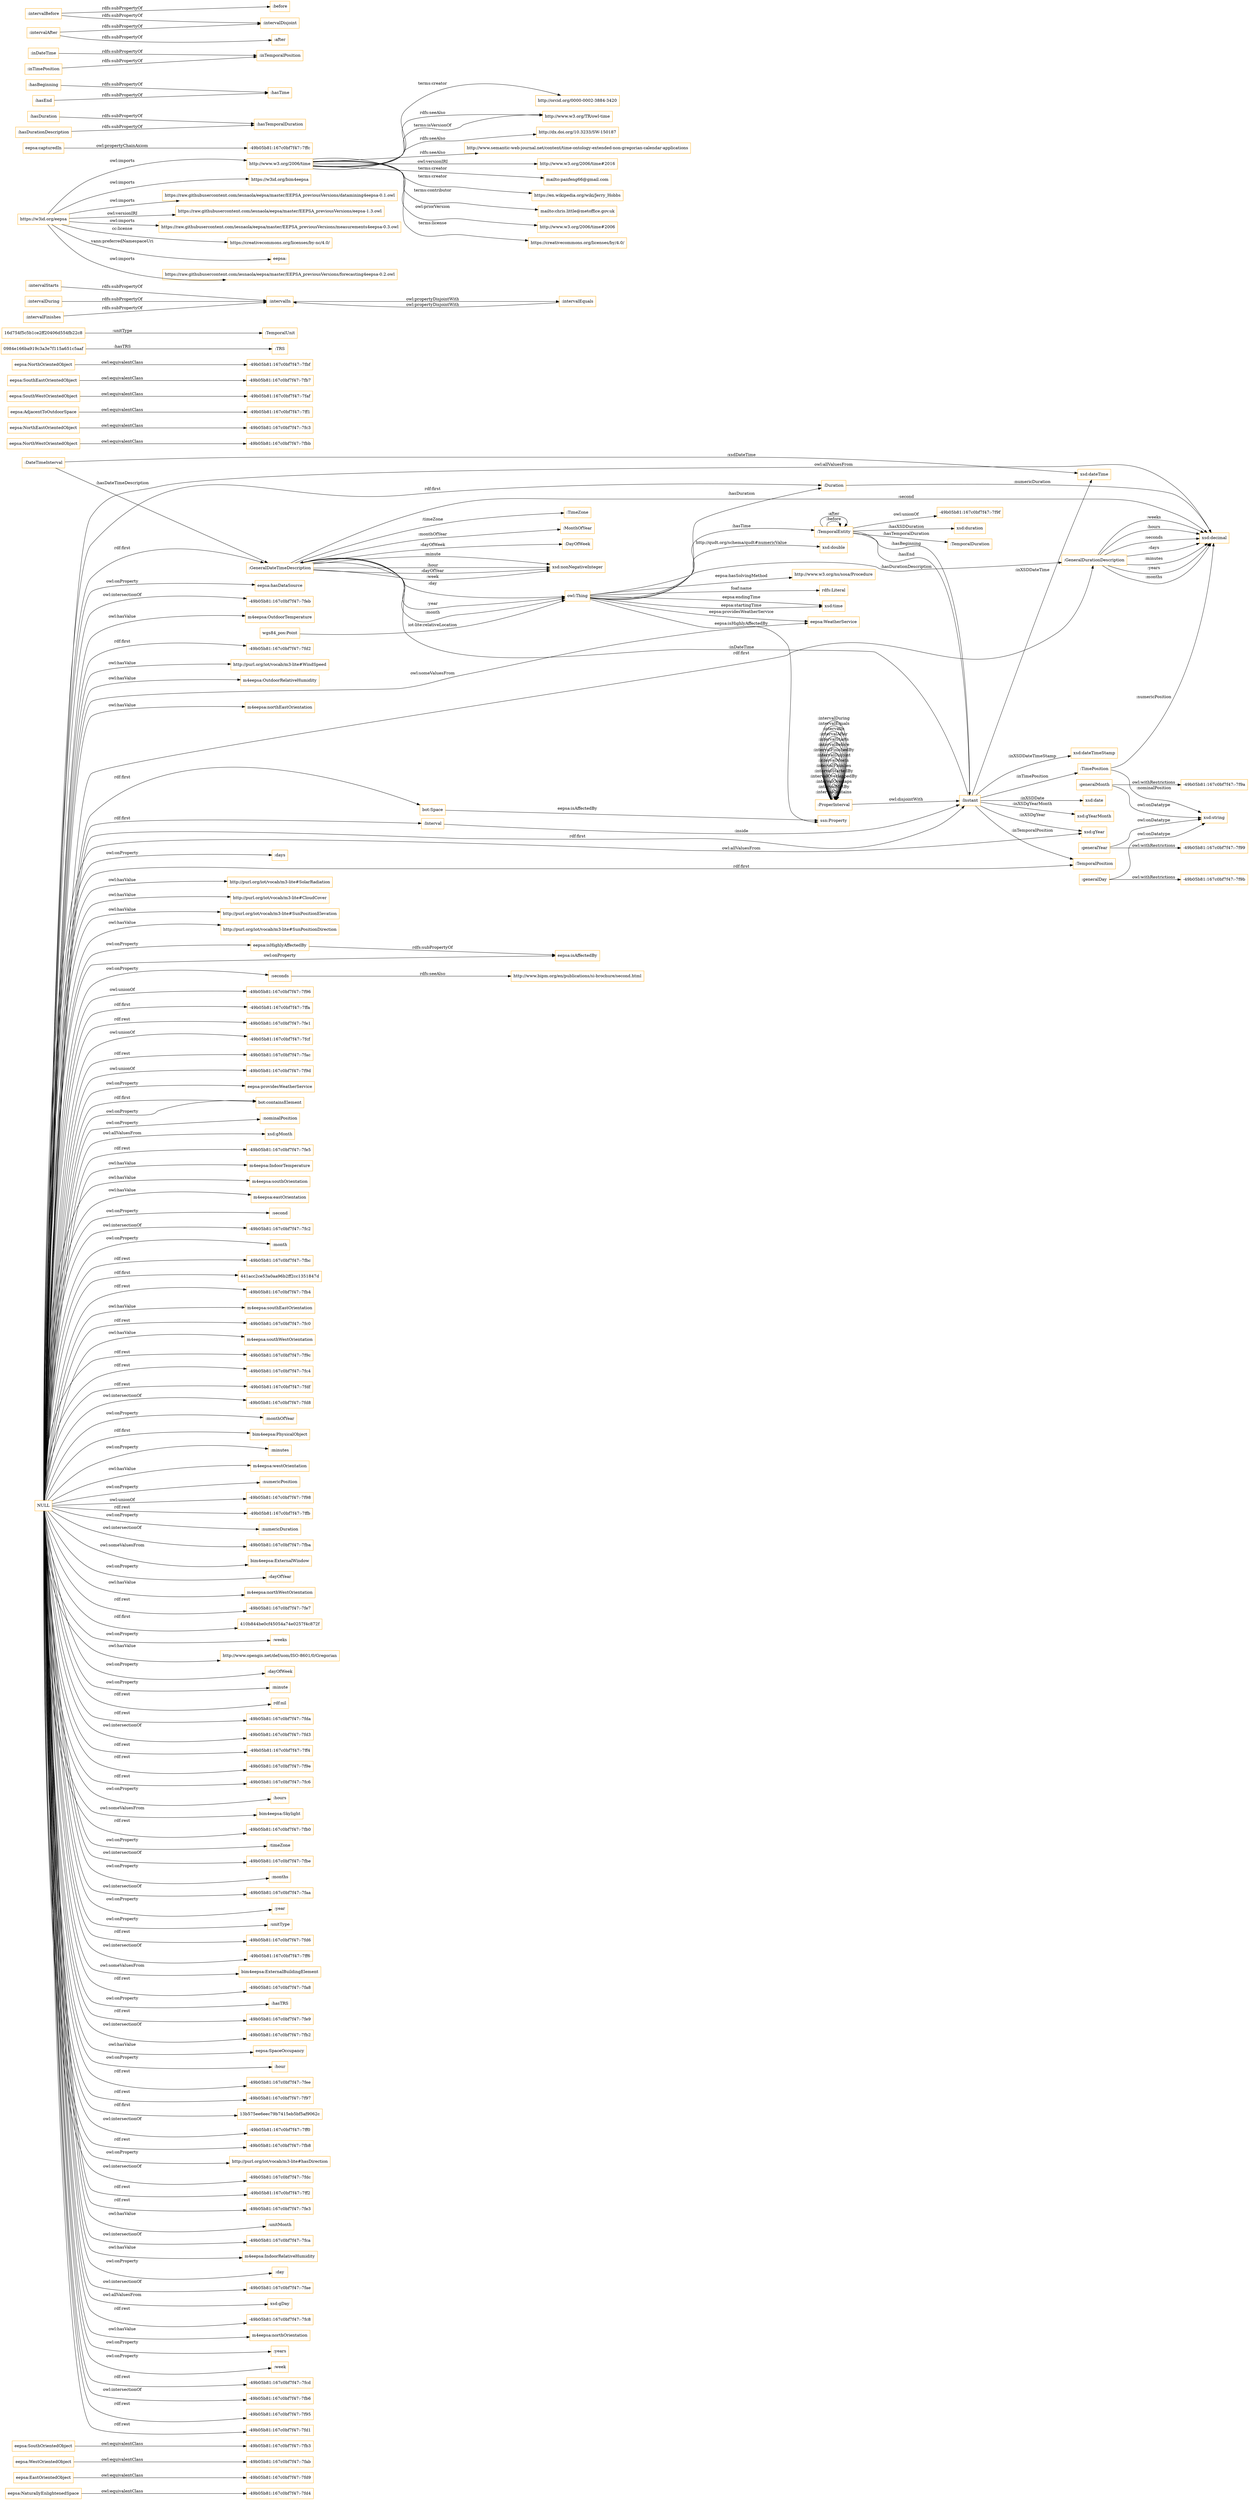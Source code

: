 digraph ar2dtool_diagram { 
rankdir=LR;
size="1501"
node [shape = rectangle, color="orange"]; "-49b05b81:167c0bf7f47:-7fd4" "-49b05b81:167c0bf7f47:-7fd9" "-49b05b81:167c0bf7f47:-7fab" "-49b05b81:167c0bf7f47:-7fb3" "m4eepsa:OutdoorTemperature" "eepsa:NorthWestOrientedObject" "-49b05b81:167c0bf7f47:-7fd2" "eepsa:SouthOrientedObject" "eepsa:NorthEastOrientedObject" "http://purl.org/iot/vocab/m3-lite#WindSpeed" "m4eepsa:OutdoorRelativeHumidity" "eepsa:WeatherService" "eepsa:AdjacentToOutdoorSpace" "eepsa:EastOrientedObject" "bot:Space" "http://purl.org/iot/vocab/m3-lite#SolarRadiation" "-49b05b81:167c0bf7f47:-7faf" "-49b05b81:167c0bf7f47:-7fb7" "eepsa:WestOrientedObject" "http://purl.org/iot/vocab/m3-lite#CloudCover" "-49b05b81:167c0bf7f47:-7ff1" "-49b05b81:167c0bf7f47:-7fbb" "eepsa:NorthOrientedObject" "http://purl.org/iot/vocab/m3-lite#SunPositionElevation" "http://purl.org/iot/vocab/m3-lite#SunPositionDirection" "eepsa:NaturallyEnlightenedSpace" "-49b05b81:167c0bf7f47:-7fc3" "eepsa:SouthWestOrientedObject" "eepsa:SouthEastOrientedObject" "-49b05b81:167c0bf7f47:-7fbf" ":TimeZone" ":GeneralDateTimeDescription" ":DateTimeInterval" "0984e166ba919c3a3e7f115a651c5aaf" ":TRS" ":TemporalDuration" ":Duration" ":GeneralDurationDescription" ":ProperInterval" ":TimePosition" ":TemporalPosition" ":Interval" ":TemporalEntity" ":MonthOfYear" "16d754f5c5b1ce2ff20406d554fb22c8" ":TemporalUnit" ":Instant" ":DayOfWeek" ; /*classes style*/
	":intervalIn" -> ":intervalEquals" [ label = "owl:propertyDisjointWith" ];
	"http://www.w3.org/2006/time" -> "http://orcid.org/0000-0002-3884-3420" [ label = "terms:creator" ];
	"http://www.w3.org/2006/time" -> "http://www.w3.org/TR/owl-time" [ label = "rdfs:seeAlso" ];
	"http://www.w3.org/2006/time" -> "http://dx.doi.org/10.3233/SW-150187" [ label = "rdfs:seeAlso" ];
	"http://www.w3.org/2006/time" -> "http://www.semantic-web-journal.net/content/time-ontology-extended-non-gregorian-calendar-applications" [ label = "rdfs:seeAlso" ];
	"http://www.w3.org/2006/time" -> "http://www.w3.org/TR/owl-time" [ label = "terms:isVersionOf" ];
	"http://www.w3.org/2006/time" -> "http://www.w3.org/2006/time#2016" [ label = "owl:versionIRI" ];
	"http://www.w3.org/2006/time" -> "mailto:panfeng66@gmail.com" [ label = "terms:creator" ];
	"http://www.w3.org/2006/time" -> "https://en.wikipedia.org/wiki/Jerry_Hobbs" [ label = "terms:creator" ];
	"http://www.w3.org/2006/time" -> "mailto:chris.little@metoffice.gov.uk" [ label = "terms:contributor" ];
	"http://www.w3.org/2006/time" -> "http://www.w3.org/2006/time#2006" [ label = "owl:priorVersion" ];
	"http://www.w3.org/2006/time" -> "https://creativecommons.org/licenses/by/4.0/" [ label = "terms:license" ];
	":generalMonth" -> "-49b05b81:167c0bf7f47:-7f9a" [ label = "owl:withRestrictions" ];
	":generalMonth" -> "xsd:string" [ label = "owl:onDatatype" ];
	":intervalStarts" -> ":intervalIn" [ label = "rdfs:subPropertyOf" ];
	"eepsa:NaturallyEnlightenedSpace" -> "-49b05b81:167c0bf7f47:-7fd4" [ label = "owl:equivalentClass" ];
	"eepsa:isHighlyAffectedBy" -> "eepsa:isAffectedBy" [ label = "rdfs:subPropertyOf" ];
	"eepsa:capturedIn" -> "-49b05b81:167c0bf7f47:-7ffc" [ label = "owl:propertyChainAxiom" ];
	":hasDuration" -> ":hasTemporalDuration" [ label = "rdfs:subPropertyOf" ];
	"eepsa:NorthEastOrientedObject" -> "-49b05b81:167c0bf7f47:-7fc3" [ label = "owl:equivalentClass" ];
	":ProperInterval" -> ":Instant" [ label = "owl:disjointWith" ];
	":hasBeginning" -> ":hasTime" [ label = "rdfs:subPropertyOf" ];
	"eepsa:SouthOrientedObject" -> "-49b05b81:167c0bf7f47:-7fb3" [ label = "owl:equivalentClass" ];
	":intervalEquals" -> ":intervalIn" [ label = "owl:propertyDisjointWith" ];
	":seconds" -> "http://www.bipm.org/en/publications/si-brochure/second.html" [ label = "rdfs:seeAlso" ];
	"eepsa:NorthOrientedObject" -> "-49b05b81:167c0bf7f47:-7fbf" [ label = "owl:equivalentClass" ];
	"eepsa:EastOrientedObject" -> "-49b05b81:167c0bf7f47:-7fd9" [ label = "owl:equivalentClass" ];
	":intervalDuring" -> ":intervalIn" [ label = "rdfs:subPropertyOf" ];
	"eepsa:AdjacentToOutdoorSpace" -> "-49b05b81:167c0bf7f47:-7ff1" [ label = "owl:equivalentClass" ];
	"eepsa:NorthWestOrientedObject" -> "-49b05b81:167c0bf7f47:-7fbb" [ label = "owl:equivalentClass" ];
	":inDateTime" -> ":inTemporalPosition" [ label = "rdfs:subPropertyOf" ];
	":intervalFinishes" -> ":intervalIn" [ label = "rdfs:subPropertyOf" ];
	"NULL" -> "-49b05b81:167c0bf7f47:-7f96" [ label = "owl:unionOf" ];
	"NULL" -> "-49b05b81:167c0bf7f47:-7ffa" [ label = "rdf:first" ];
	"NULL" -> "-49b05b81:167c0bf7f47:-7fe1" [ label = "rdf:rest" ];
	"NULL" -> "-49b05b81:167c0bf7f47:-7fcf" [ label = "owl:unionOf" ];
	"NULL" -> "-49b05b81:167c0bf7f47:-7fac" [ label = "rdf:rest" ];
	"NULL" -> "-49b05b81:167c0bf7f47:-7f9d" [ label = "owl:unionOf" ];
	"NULL" -> "eepsa:providesWeatherService" [ label = "owl:onProperty" ];
	"NULL" -> "bot:containsElement" [ label = "rdf:first" ];
	"NULL" -> ":nominalPosition" [ label = "owl:onProperty" ];
	"NULL" -> "xsd:gMonth" [ label = "owl:allValuesFrom" ];
	"NULL" -> "-49b05b81:167c0bf7f47:-7fe5" [ label = "rdf:rest" ];
	"NULL" -> "m4eepsa:IndoorTemperature" [ label = "owl:hasValue" ];
	"NULL" -> "m4eepsa:southOrientation" [ label = "owl:hasValue" ];
	"NULL" -> "http://purl.org/iot/vocab/m3-lite#SunPositionElevation" [ label = "owl:hasValue" ];
	"NULL" -> "m4eepsa:eastOrientation" [ label = "owl:hasValue" ];
	"NULL" -> ":second" [ label = "owl:onProperty" ];
	"NULL" -> "-49b05b81:167c0bf7f47:-7fc2" [ label = "owl:intersectionOf" ];
	"NULL" -> ":month" [ label = "owl:onProperty" ];
	"NULL" -> "-49b05b81:167c0bf7f47:-7fbc" [ label = "rdf:rest" ];
	"NULL" -> "441acc2ce53a0aa96b2ff2cc1351847d" [ label = "rdf:first" ];
	"NULL" -> "-49b05b81:167c0bf7f47:-7fb4" [ label = "rdf:rest" ];
	"NULL" -> "http://purl.org/iot/vocab/m3-lite#SunPositionDirection" [ label = "owl:hasValue" ];
	"NULL" -> "m4eepsa:southEastOrientation" [ label = "owl:hasValue" ];
	"NULL" -> "-49b05b81:167c0bf7f47:-7fc0" [ label = "rdf:rest" ];
	"NULL" -> "bot:Space" [ label = "rdf:first" ];
	"NULL" -> ":GeneralDurationDescription" [ label = "rdf:first" ];
	"NULL" -> ":GeneralDateTimeDescription" [ label = "rdf:first" ];
	"NULL" -> "m4eepsa:southWestOrientation" [ label = "owl:hasValue" ];
	"NULL" -> "-49b05b81:167c0bf7f47:-7f9c" [ label = "rdf:rest" ];
	"NULL" -> "-49b05b81:167c0bf7f47:-7fc4" [ label = "rdf:rest" ];
	"NULL" -> "-49b05b81:167c0bf7f47:-7fdf" [ label = "rdf:rest" ];
	"NULL" -> "-49b05b81:167c0bf7f47:-7fd8" [ label = "owl:intersectionOf" ];
	"NULL" -> ":monthOfYear" [ label = "owl:onProperty" ];
	"NULL" -> "bim4eepsa:PhysicalObject" [ label = "rdf:first" ];
	"NULL" -> ":minutes" [ label = "owl:onProperty" ];
	"NULL" -> "m4eepsa:westOrientation" [ label = "owl:hasValue" ];
	"NULL" -> ":numericPosition" [ label = "owl:onProperty" ];
	"NULL" -> "-49b05b81:167c0bf7f47:-7f98" [ label = "owl:unionOf" ];
	"NULL" -> "-49b05b81:167c0bf7f47:-7ffb" [ label = "rdf:rest" ];
	"NULL" -> ":numericDuration" [ label = "owl:onProperty" ];
	"NULL" -> "-49b05b81:167c0bf7f47:-7fba" [ label = "owl:intersectionOf" ];
	"NULL" -> "bim4eepsa:ExternalWindow" [ label = "owl:someValuesFrom" ];
	"NULL" -> ":dayOfYear" [ label = "owl:onProperty" ];
	"NULL" -> "m4eepsa:northWestOrientation" [ label = "owl:hasValue" ];
	"NULL" -> "-49b05b81:167c0bf7f47:-7fe7" [ label = "rdf:rest" ];
	"NULL" -> "410b844be0cf45054a74e0257f4c872f" [ label = "rdf:first" ];
	"NULL" -> ":weeks" [ label = "owl:onProperty" ];
	"NULL" -> "http://www.opengis.net/def/uom/ISO-8601/0/Gregorian" [ label = "owl:hasValue" ];
	"NULL" -> "m4eepsa:OutdoorTemperature" [ label = "owl:hasValue" ];
	"NULL" -> ":TemporalPosition" [ label = "rdf:first" ];
	"NULL" -> ":dayOfWeek" [ label = "owl:onProperty" ];
	"NULL" -> ":minute" [ label = "owl:onProperty" ];
	"NULL" -> "rdf:nil" [ label = "rdf:rest" ];
	"NULL" -> "-49b05b81:167c0bf7f47:-7fda" [ label = "rdf:rest" ];
	"NULL" -> "-49b05b81:167c0bf7f47:-7fd3" [ label = "owl:intersectionOf" ];
	"NULL" -> "bot:containsElement" [ label = "owl:onProperty" ];
	"NULL" -> "-49b05b81:167c0bf7f47:-7ff4" [ label = "rdf:rest" ];
	"NULL" -> "-49b05b81:167c0bf7f47:-7f9e" [ label = "rdf:rest" ];
	"NULL" -> "-49b05b81:167c0bf7f47:-7fc6" [ label = "rdf:rest" ];
	"NULL" -> ":hours" [ label = "owl:onProperty" ];
	"NULL" -> "bim4eepsa:Skylight" [ label = "owl:someValuesFrom" ];
	"NULL" -> "-49b05b81:167c0bf7f47:-7fb0" [ label = "rdf:rest" ];
	"NULL" -> ":timeZone" [ label = "owl:onProperty" ];
	"NULL" -> "-49b05b81:167c0bf7f47:-7fbe" [ label = "owl:intersectionOf" ];
	"NULL" -> ":months" [ label = "owl:onProperty" ];
	"NULL" -> "eepsa:isAffectedBy" [ label = "owl:onProperty" ];
	"NULL" -> "-49b05b81:167c0bf7f47:-7faa" [ label = "owl:intersectionOf" ];
	"NULL" -> ":year" [ label = "owl:onProperty" ];
	"NULL" -> ":unitType" [ label = "owl:onProperty" ];
	"NULL" -> ":Duration" [ label = "rdf:first" ];
	"NULL" -> "-49b05b81:167c0bf7f47:-7fd6" [ label = "rdf:rest" ];
	"NULL" -> ":seconds" [ label = "owl:onProperty" ];
	"NULL" -> "-49b05b81:167c0bf7f47:-7ff6" [ label = "owl:intersectionOf" ];
	"NULL" -> "bim4eepsa:ExternalBuildingElement" [ label = "owl:someValuesFrom" ];
	"NULL" -> "-49b05b81:167c0bf7f47:-7fa8" [ label = "rdf:rest" ];
	"NULL" -> "http://purl.org/iot/vocab/m3-lite#WindSpeed" [ label = "owl:hasValue" ];
	"NULL" -> ":hasTRS" [ label = "owl:onProperty" ];
	"NULL" -> "-49b05b81:167c0bf7f47:-7fe9" [ label = "rdf:rest" ];
	"NULL" -> "-49b05b81:167c0bf7f47:-7fb2" [ label = "owl:intersectionOf" ];
	"NULL" -> "eepsa:SpaceOccupancy" [ label = "owl:hasValue" ];
	"NULL" -> "-49b05b81:167c0bf7f47:-7fd2" [ label = "rdf:first" ];
	"NULL" -> ":hour" [ label = "owl:onProperty" ];
	"NULL" -> "-49b05b81:167c0bf7f47:-7fee" [ label = "rdf:rest" ];
	"NULL" -> "-49b05b81:167c0bf7f47:-7f97" [ label = "rdf:rest" ];
	"NULL" -> "13b575ee6eec79b7415eb5bf5af9062c" [ label = "rdf:first" ];
	"NULL" -> "http://purl.org/iot/vocab/m3-lite#CloudCover" [ label = "owl:hasValue" ];
	"NULL" -> "-49b05b81:167c0bf7f47:-7ff0" [ label = "owl:intersectionOf" ];
	"NULL" -> "-49b05b81:167c0bf7f47:-7fb8" [ label = "rdf:rest" ];
	"NULL" -> "http://purl.org/iot/vocab/m3-lite#hasDirection" [ label = "owl:onProperty" ];
	"NULL" -> "-49b05b81:167c0bf7f47:-7fdc" [ label = "owl:intersectionOf" ];
	"NULL" -> "eepsa:WeatherService" [ label = "owl:someValuesFrom" ];
	"NULL" -> "-49b05b81:167c0bf7f47:-7ff2" [ label = "rdf:rest" ];
	"NULL" -> "-49b05b81:167c0bf7f47:-7fe3" [ label = "rdf:rest" ];
	"NULL" -> ":unitMonth" [ label = "owl:hasValue" ];
	"NULL" -> "-49b05b81:167c0bf7f47:-7fca" [ label = "owl:intersectionOf" ];
	"NULL" -> "xsd:gYear" [ label = "owl:allValuesFrom" ];
	"NULL" -> "m4eepsa:IndoorRelativeHumidity" [ label = "owl:hasValue" ];
	"NULL" -> ":day" [ label = "owl:onProperty" ];
	"NULL" -> "-49b05b81:167c0bf7f47:-7fae" [ label = "owl:intersectionOf" ];
	"NULL" -> "xsd:gDay" [ label = "owl:allValuesFrom" ];
	"NULL" -> "-49b05b81:167c0bf7f47:-7fc8" [ label = "rdf:rest" ];
	"NULL" -> "http://purl.org/iot/vocab/m3-lite#SolarRadiation" [ label = "owl:hasValue" ];
	"NULL" -> "eepsa:isHighlyAffectedBy" [ label = "owl:onProperty" ];
	"NULL" -> ":Interval" [ label = "rdf:first" ];
	"NULL" -> "m4eepsa:northOrientation" [ label = "owl:hasValue" ];
	"NULL" -> ":years" [ label = "owl:onProperty" ];
	"NULL" -> ":Instant" [ label = "rdf:first" ];
	"NULL" -> ":week" [ label = "owl:onProperty" ];
	"NULL" -> "xsd:decimal" [ label = "owl:allValuesFrom" ];
	"NULL" -> "-49b05b81:167c0bf7f47:-7fcd" [ label = "rdf:rest" ];
	"NULL" -> "-49b05b81:167c0bf7f47:-7fb6" [ label = "owl:intersectionOf" ];
	"NULL" -> "-49b05b81:167c0bf7f47:-7f95" [ label = "rdf:rest" ];
	"NULL" -> "m4eepsa:OutdoorRelativeHumidity" [ label = "owl:hasValue" ];
	"NULL" -> "-49b05b81:167c0bf7f47:-7fd1" [ label = "rdf:rest" ];
	"NULL" -> "eepsa:hasDataSource" [ label = "owl:onProperty" ];
	"NULL" -> "-49b05b81:167c0bf7f47:-7feb" [ label = "owl:intersectionOf" ];
	"NULL" -> "m4eepsa:northEastOrientation" [ label = "owl:hasValue" ];
	"NULL" -> ":days" [ label = "owl:onProperty" ];
	":intervalBefore" -> ":intervalDisjoint" [ label = "rdfs:subPropertyOf" ];
	":intervalBefore" -> ":before" [ label = "rdfs:subPropertyOf" ];
	":TemporalEntity" -> "-49b05b81:167c0bf7f47:-7f9f" [ label = "owl:unionOf" ];
	":intervalAfter" -> ":intervalDisjoint" [ label = "rdfs:subPropertyOf" ];
	":intervalAfter" -> ":after" [ label = "rdfs:subPropertyOf" ];
	"eepsa:WestOrientedObject" -> "-49b05b81:167c0bf7f47:-7fab" [ label = "owl:equivalentClass" ];
	"eepsa:SouthEastOrientedObject" -> "-49b05b81:167c0bf7f47:-7fb7" [ label = "owl:equivalentClass" ];
	":hasEnd" -> ":hasTime" [ label = "rdfs:subPropertyOf" ];
	":inTimePosition" -> ":inTemporalPosition" [ label = "rdfs:subPropertyOf" ];
	"https://w3id.org/eepsa" -> "https://w3id.org/bim4eepsa" [ label = "owl:imports" ];
	"https://w3id.org/eepsa" -> "https://raw.githubusercontent.com/iesnaola/eepsa/master/EEPSA_previousVersions/datamining4eepsa-0.1.owl" [ label = "owl:imports" ];
	"https://w3id.org/eepsa" -> "https://raw.githubusercontent.com/iesnaola/eepsa/master/EEPSA_previousVersions/eepsa-1.3.owl" [ label = "owl:versionIRI" ];
	"https://w3id.org/eepsa" -> "https://raw.githubusercontent.com/iesnaola/eepsa/master/EEPSA_previousVersions/measurements4eepsa-0.3.owl" [ label = "owl:imports" ];
	"https://w3id.org/eepsa" -> "https://creativecommons.org/licenses/by-nc/4.0/" [ label = "cc:license" ];
	"https://w3id.org/eepsa" -> "http://www.w3.org/2006/time" [ label = "owl:imports" ];
	"https://w3id.org/eepsa" -> "eepsa:" [ label = "vann:preferredNamespaceUri" ];
	"https://w3id.org/eepsa" -> "https://raw.githubusercontent.com/iesnaola/eepsa/master/EEPSA_previousVersions/forecasting4eepsa-0.2.owl" [ label = "owl:imports" ];
	":generalDay" -> "-49b05b81:167c0bf7f47:-7f9b" [ label = "owl:withRestrictions" ];
	":generalDay" -> "xsd:string" [ label = "owl:onDatatype" ];
	"eepsa:SouthWestOrientedObject" -> "-49b05b81:167c0bf7f47:-7faf" [ label = "owl:equivalentClass" ];
	":generalYear" -> "-49b05b81:167c0bf7f47:-7f99" [ label = "owl:withRestrictions" ];
	":generalYear" -> "xsd:string" [ label = "owl:onDatatype" ];
	":hasDurationDescription" -> ":hasTemporalDuration" [ label = "rdfs:subPropertyOf" ];
	"owl:Thing" -> "rdfs:Literal" [ label = "foaf:name" ];
	":TimePosition" -> "xsd:string" [ label = ":nominalPosition" ];
	":GeneralDateTimeDescription" -> ":DayOfWeek" [ label = ":dayOfWeek" ];
	":TemporalEntity" -> ":Instant" [ label = ":hasEnd" ];
	":Instant" -> "xsd:gYear" [ label = ":inXSDgYear" ];
	":ProperInterval" -> ":ProperInterval" [ label = ":intervalContains" ];
	":TemporalEntity" -> ":Instant" [ label = ":hasBeginning" ];
	":GeneralDurationDescription" -> "xsd:decimal" [ label = ":hours" ];
	"16d754f5c5b1ce2ff20406d554fb22c8" -> ":TemporalUnit" [ label = ":unitType" ];
	":GeneralDateTimeDescription" -> "owl:Thing" [ label = ":year" ];
	"owl:Thing" -> "ssn:Property" [ label = "eepsa:isHighlyAffectedBy" ];
	":ProperInterval" -> ":ProperInterval" [ label = ":intervalMetBy" ];
	":Instant" -> "xsd:dateTimeStamp" [ label = ":inXSDDateTimeStamp" ];
	"owl:Thing" -> "xsd:time" [ label = "eepsa:startingTime" ];
	"owl:Thing" -> ":GeneralDurationDescription" [ label = ":hasDurationDescription" ];
	":ProperInterval" -> ":ProperInterval" [ label = ":intervalOverlaps" ];
	":GeneralDurationDescription" -> "xsd:decimal" [ label = ":seconds" ];
	":Instant" -> "xsd:date" [ label = ":inXSDDate" ];
	":DateTimeInterval" -> "xsd:dateTime" [ label = ":xsdDateTime" ];
	":ProperInterval" -> ":ProperInterval" [ label = ":intervalOverlappedBy" ];
	":GeneralDateTimeDescription" -> ":TimeZone" [ label = ":timeZone" ];
	":Instant" -> ":TemporalPosition" [ label = ":inTemporalPosition" ];
	":GeneralDurationDescription" -> "xsd:decimal" [ label = ":days" ];
	"owl:Thing" -> ":TemporalEntity" [ label = ":hasTime" ];
	":ProperInterval" -> ":ProperInterval" [ label = ":intervalStartedBy" ];
	":Instant" -> "xsd:dateTime" [ label = ":inXSDDateTime" ];
	":Instant" -> "xsd:gYearMonth" [ label = ":inXSDgYearMonth" ];
	":Instant" -> ":GeneralDateTimeDescription" [ label = ":inDateTime" ];
	"bot:Space" -> "ssn:Property" [ label = "eepsa:isAffectedBy" ];
	":TemporalEntity" -> "xsd:duration" [ label = ":hasXSDDuration" ];
	"owl:Thing" -> "eepsa:WeatherService" [ label = "eepsa:providesWeatherService" ];
	":GeneralDateTimeDescription" -> "xsd:nonNegativeInteger" [ label = ":minute" ];
	":GeneralDurationDescription" -> "xsd:decimal" [ label = ":minutes" ];
	":GeneralDateTimeDescription" -> "xsd:nonNegativeInteger" [ label = ":hour" ];
	":ProperInterval" -> ":ProperInterval" [ label = ":intervalFinishes" ];
	":Instant" -> ":TimePosition" [ label = ":inTimePosition" ];
	":GeneralDurationDescription" -> "xsd:decimal" [ label = ":years" ];
	":ProperInterval" -> ":ProperInterval" [ label = ":intervalMeets" ];
	"owl:Thing" -> "xsd:double" [ label = "http://qudt.org/schema/qudt#numericValue" ];
	"0984e166ba919c3a3e7f115a651c5aaf" -> ":TRS" [ label = ":hasTRS" ];
	":GeneralDateTimeDescription" -> "xsd:nonNegativeInteger" [ label = ":dayOfYear" ];
	":GeneralDateTimeDescription" -> "xsd:nonNegativeInteger" [ label = ":week" ];
	"owl:Thing" -> ":Duration" [ label = ":hasDuration" ];
	":GeneralDurationDescription" -> "xsd:decimal" [ label = ":months" ];
	":TimePosition" -> "xsd:decimal" [ label = ":numericPosition" ];
	":TemporalEntity" -> ":TemporalDuration" [ label = ":hasTemporalDuration" ];
	":GeneralDateTimeDescription" -> "owl:Thing" [ label = ":month" ];
	":ProperInterval" -> ":ProperInterval" [ label = ":intervalDisjoint" ];
	":ProperInterval" -> ":ProperInterval" [ label = ":intervalFinishedBy" ];
	":TemporalEntity" -> ":TemporalEntity" [ label = ":before" ];
	":ProperInterval" -> ":ProperInterval" [ label = ":intervalBefore" ];
	":GeneralDateTimeDescription" -> "xsd:decimal" [ label = ":second" ];
	":GeneralDurationDescription" -> "xsd:decimal" [ label = ":weeks" ];
	":TemporalEntity" -> ":TemporalEntity" [ label = ":after" ];
	":ProperInterval" -> ":ProperInterval" [ label = ":intervalStarts" ];
	"wgs84_pos:Point" -> "owl:Thing" [ label = "iot-lite:relativeLocation" ];
	"owl:Thing" -> "http://www.w3.org/ns/sosa/Procedure" [ label = "eepsa:hasSolvingMethod" ];
	":GeneralDateTimeDescription" -> ":MonthOfYear" [ label = ":monthOfYear" ];
	":ProperInterval" -> ":ProperInterval" [ label = ":intervalAfter" ];
	":Interval" -> ":Instant" [ label = ":inside" ];
	":GeneralDateTimeDescription" -> "owl:Thing" [ label = ":day" ];
	":DateTimeInterval" -> ":GeneralDateTimeDescription" [ label = ":hasDateTimeDescription" ];
	":ProperInterval" -> ":ProperInterval" [ label = ":intervalIn" ];
	":Duration" -> "xsd:decimal" [ label = ":numericDuration" ];
	":ProperInterval" -> ":ProperInterval" [ label = ":intervalEquals" ];
	":ProperInterval" -> ":ProperInterval" [ label = ":intervalDuring" ];
	"owl:Thing" -> "xsd:time" [ label = "eepsa:endingTime" ];

}
